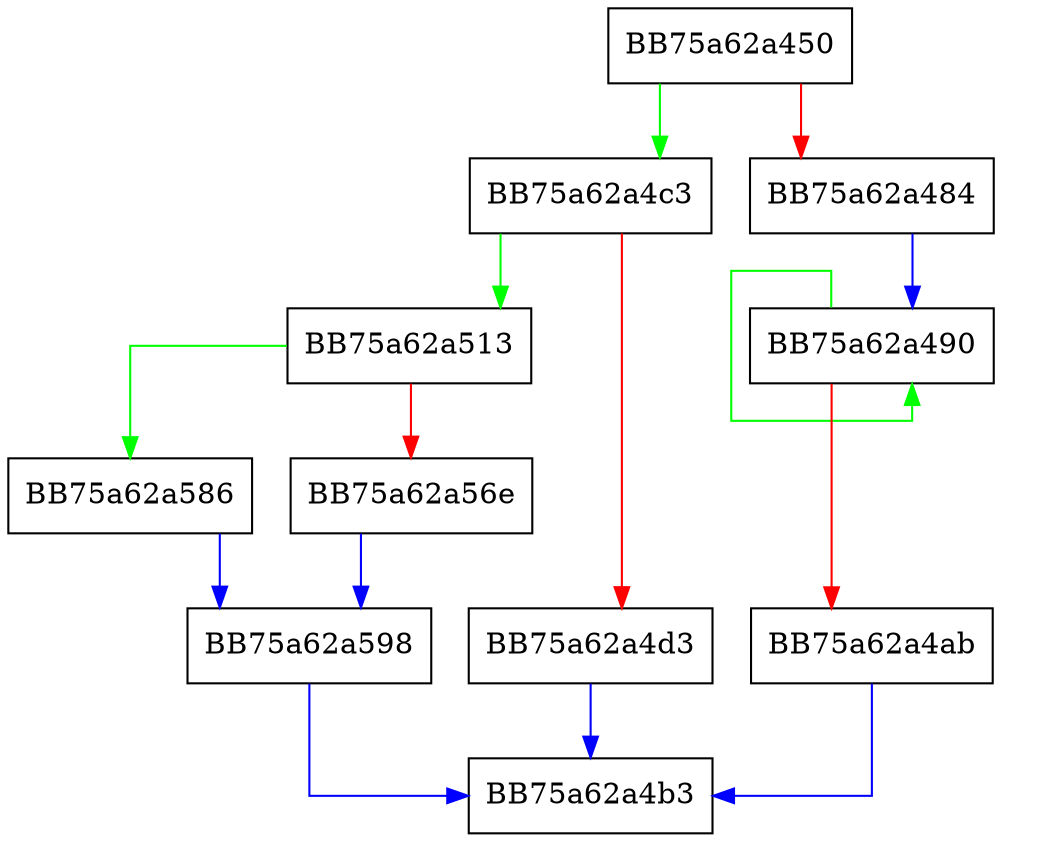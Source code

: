 digraph SSE_pshuflw {
  node [shape="box"];
  graph [splines=ortho];
  BB75a62a450 -> BB75a62a4c3 [color="green"];
  BB75a62a450 -> BB75a62a484 [color="red"];
  BB75a62a484 -> BB75a62a490 [color="blue"];
  BB75a62a490 -> BB75a62a490 [color="green"];
  BB75a62a490 -> BB75a62a4ab [color="red"];
  BB75a62a4ab -> BB75a62a4b3 [color="blue"];
  BB75a62a4c3 -> BB75a62a513 [color="green"];
  BB75a62a4c3 -> BB75a62a4d3 [color="red"];
  BB75a62a4d3 -> BB75a62a4b3 [color="blue"];
  BB75a62a513 -> BB75a62a586 [color="green"];
  BB75a62a513 -> BB75a62a56e [color="red"];
  BB75a62a56e -> BB75a62a598 [color="blue"];
  BB75a62a586 -> BB75a62a598 [color="blue"];
  BB75a62a598 -> BB75a62a4b3 [color="blue"];
}